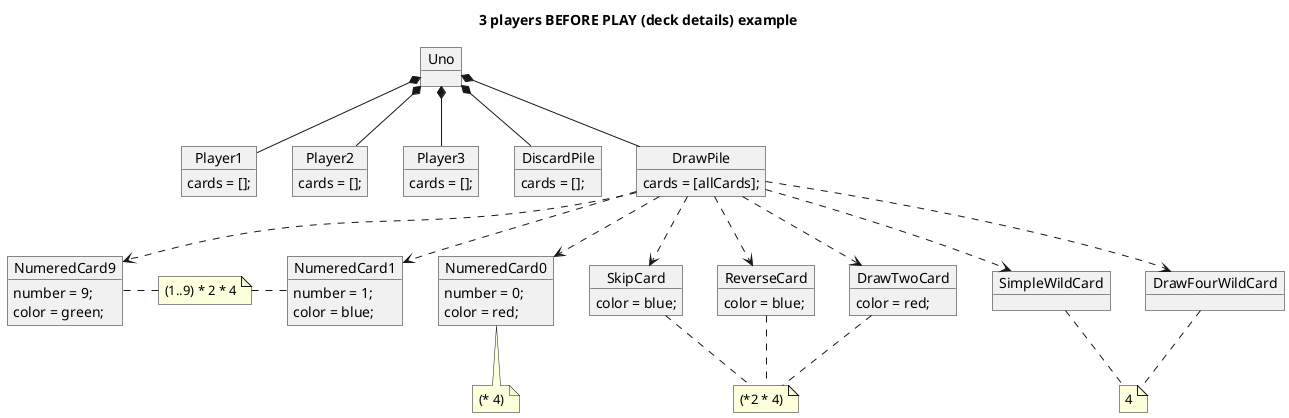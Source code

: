 ﻿@startuml

Title 3 players BEFORE PLAY (deck details) example


object Uno {
}

object Player1{
    cards = [];
}

object Player2{
    cards = [];
}

object Player3{
    cards = [];
}

object DiscardPile{
    cards = [];
}

object DrawPile{
    cards = [allCards];
}

object NumeredCard0{
    number = 0;
    color = red;
}

object NumeredCard1{
    number = 1;
    color = blue;
}

object NumeredCard9{
    number = 9;
    color = green;
}

object SkipCard{
    color = blue;
}

object ReverseCard {
    color = blue;
}

object DrawTwoCard{
    color = red;

}

object SimpleWildCard{
}

object DrawFourWildCard{
}


note as Just4
    4
endnote

note as 1ForColor
    (* 4)
endnote

note as 2CopiesByColor
    (*2 * 4)
endnote

note as 1to9NumeredNote
    (1..9) * 2 * 4
endnote

Uno *-- DrawPile
Uno *-- DiscardPile
Uno *-- Player1
Uno *-- Player2
Uno *-- Player3

DrawPile ..>  NumeredCard0
DrawPile ..>  NumeredCard1
DrawPile ..>  NumeredCard9
DrawPile ..> SkipCard
DrawPile ..> ReverseCard
DrawPile ..> DrawTwoCard
DrawPile ..> SimpleWildCard
DrawPile ..> DrawFourWildCard

NumeredCard0 .. 1ForColor

1to9NumeredNote .r. NumeredCard1
1to9NumeredNote .l. NumeredCard9

SkipCard .. 2CopiesByColor
ReverseCard .. 2CopiesByColor
DrawTwoCard .. 2CopiesByColor

SimpleWildCard .. Just4
DrawFourWildCard .. Just4

 
@enduml